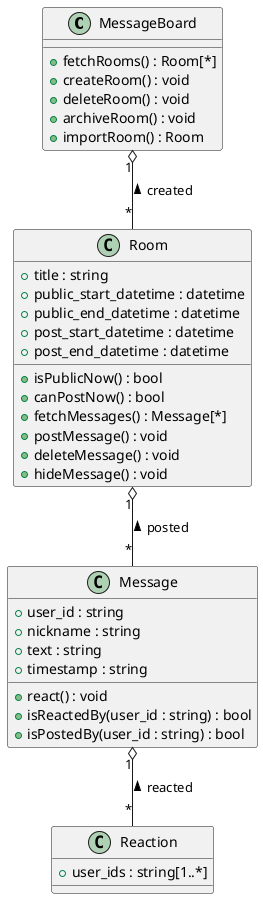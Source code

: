 @startuml class

class MessageBoard {
    + fetchRooms() : Room[*]
    + createRoom() : void
    + deleteRoom() : void
    + archiveRoom() : void
    + importRoom() : Room
}

class Room {
    + title : string
    + public_start_datetime : datetime
    + public_end_datetime : datetime
    + post_start_datetime : datetime
    + post_end_datetime : datetime
    + isPublicNow() : bool
    + canPostNow() : bool
    + fetchMessages() : Message[*]
    + postMessage() : void
    + deleteMessage() : void
    + hideMessage() : void
}
MessageBoard "1" o-- "*" Room : created <

class Message {
    + user_id : string
    + nickname : string
    + text : string
    + timestamp : string
    + react() : void
    + isReactedBy(user_id : string) : bool
    + isPostedBy(user_id : string) : bool
}
Room "1" o-- "*" Message : posted <

class Reaction {
    + user_ids : string[1..*]
}
Message "1" o-- "*" Reaction : reacted <

@enduml